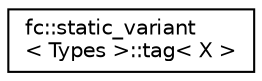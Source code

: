 digraph "Graphical Class Hierarchy"
{
  edge [fontname="Helvetica",fontsize="10",labelfontname="Helvetica",labelfontsize="10"];
  node [fontname="Helvetica",fontsize="10",shape=record];
  rankdir="LR";
  Node0 [label="fc::static_variant\l\< Types \>::tag\< X \>",height=0.2,width=0.4,color="black", fillcolor="white", style="filled",URL="$structfc_1_1static__variant_1_1tag.html"];
}
